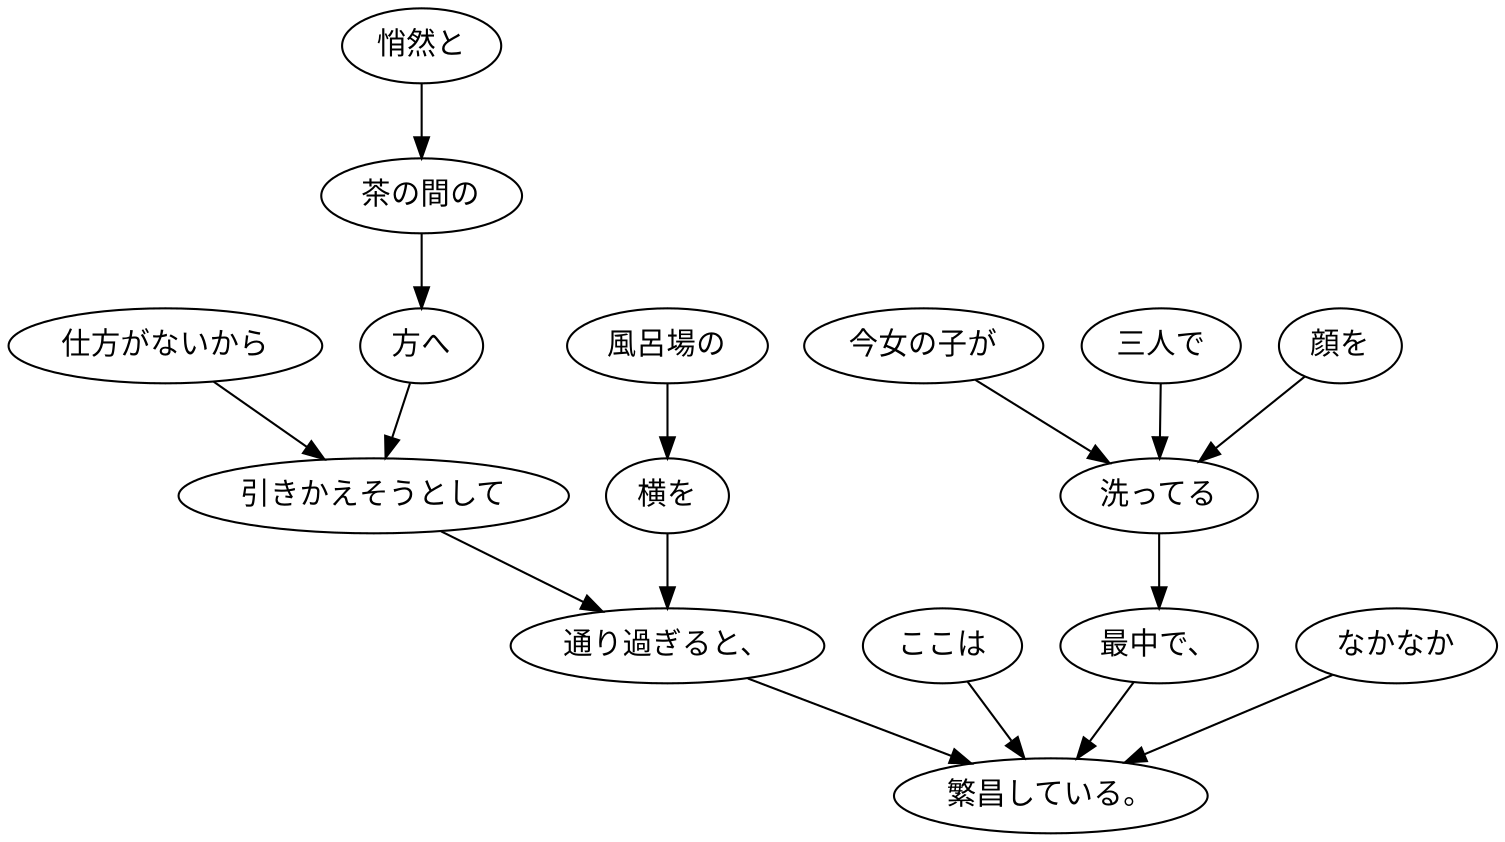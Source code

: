 digraph graph6452 {
	node0 [label="仕方がないから"];
	node1 [label="悄然と"];
	node2 [label="茶の間の"];
	node3 [label="方へ"];
	node4 [label="引きかえそうとして"];
	node5 [label="風呂場の"];
	node6 [label="横を"];
	node7 [label="通り過ぎると、"];
	node8 [label="ここは"];
	node9 [label="今女の子が"];
	node10 [label="三人で"];
	node11 [label="顔を"];
	node12 [label="洗ってる"];
	node13 [label="最中で、"];
	node14 [label="なかなか"];
	node15 [label="繁昌している。"];
	node0 -> node4;
	node1 -> node2;
	node2 -> node3;
	node3 -> node4;
	node4 -> node7;
	node5 -> node6;
	node6 -> node7;
	node7 -> node15;
	node8 -> node15;
	node9 -> node12;
	node10 -> node12;
	node11 -> node12;
	node12 -> node13;
	node13 -> node15;
	node14 -> node15;
}
